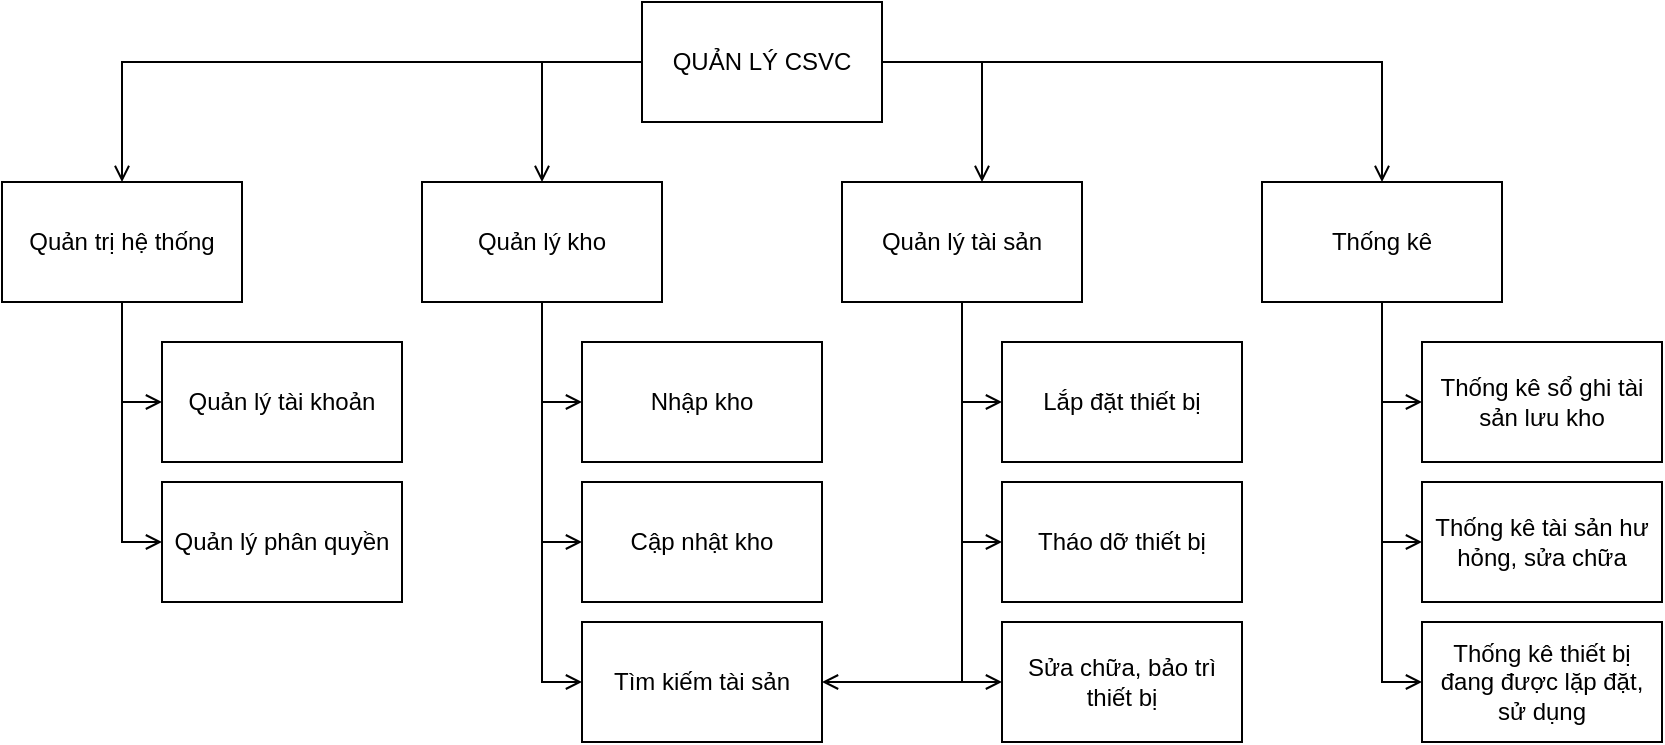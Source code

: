 <mxfile version="14.1.9" type="github">
  <diagram id="1wSriRHE-ukQh-D_EL9k" name="Page-1">
    <mxGraphModel dx="1422" dy="762" grid="0" gridSize="10" guides="1" tooltips="1" connect="1" arrows="1" fold="1" page="1" pageScale="1" pageWidth="827" pageHeight="1169" math="0" shadow="0">
      <root>
        <mxCell id="0" />
        <mxCell id="1" parent="0" />
        <mxCell id="bJtenbf6-cepACmx3CRG-18" style="edgeStyle=orthogonalEdgeStyle;rounded=0;orthogonalLoop=1;jettySize=auto;html=1;entryX=0.5;entryY=0;entryDx=0;entryDy=0;endArrow=open;endFill=0;" parent="1" source="bJtenbf6-cepACmx3CRG-1" target="bJtenbf6-cepACmx3CRG-2" edge="1">
          <mxGeometry relative="1" as="geometry">
            <Array as="points">
              <mxPoint x="70" y="70" />
            </Array>
          </mxGeometry>
        </mxCell>
        <mxCell id="zVlX9q5mRycBhv5M6F6q-1" style="edgeStyle=orthogonalEdgeStyle;rounded=0;orthogonalLoop=1;jettySize=auto;html=1;endArrow=open;endFill=0;" parent="1" source="bJtenbf6-cepACmx3CRG-1" target="bJtenbf6-cepACmx3CRG-3" edge="1">
          <mxGeometry relative="1" as="geometry">
            <Array as="points">
              <mxPoint x="280" y="70" />
            </Array>
          </mxGeometry>
        </mxCell>
        <mxCell id="zVlX9q5mRycBhv5M6F6q-6" style="edgeStyle=orthogonalEdgeStyle;rounded=0;orthogonalLoop=1;jettySize=auto;html=1;endArrow=open;endFill=0;" parent="1" source="bJtenbf6-cepACmx3CRG-1" target="bJtenbf6-cepACmx3CRG-4" edge="1">
          <mxGeometry relative="1" as="geometry">
            <Array as="points">
              <mxPoint x="500" y="70" />
            </Array>
          </mxGeometry>
        </mxCell>
        <mxCell id="zVlX9q5mRycBhv5M6F6q-7" style="edgeStyle=orthogonalEdgeStyle;rounded=0;orthogonalLoop=1;jettySize=auto;html=1;endArrow=open;endFill=0;" parent="1" source="bJtenbf6-cepACmx3CRG-1" target="bJtenbf6-cepACmx3CRG-5" edge="1">
          <mxGeometry relative="1" as="geometry" />
        </mxCell>
        <mxCell id="bJtenbf6-cepACmx3CRG-1" value="QUẢN LÝ CSVC" style="rounded=0;whiteSpace=wrap;html=1;" parent="1" vertex="1">
          <mxGeometry x="330" y="40" width="120" height="60" as="geometry" />
        </mxCell>
        <mxCell id="zVlX9q5mRycBhv5M6F6q-10" style="edgeStyle=orthogonalEdgeStyle;rounded=0;orthogonalLoop=1;jettySize=auto;html=1;entryX=0;entryY=0.5;entryDx=0;entryDy=0;endArrow=open;endFill=0;" parent="1" source="bJtenbf6-cepACmx3CRG-4" target="bJtenbf6-cepACmx3CRG-30" edge="1">
          <mxGeometry relative="1" as="geometry" />
        </mxCell>
        <mxCell id="zVlX9q5mRycBhv5M6F6q-11" style="edgeStyle=orthogonalEdgeStyle;rounded=0;orthogonalLoop=1;jettySize=auto;html=1;entryX=0;entryY=0.5;entryDx=0;entryDy=0;endArrow=open;endFill=0;" parent="1" source="bJtenbf6-cepACmx3CRG-4" target="bJtenbf6-cepACmx3CRG-31" edge="1">
          <mxGeometry relative="1" as="geometry" />
        </mxCell>
        <mxCell id="zVlX9q5mRycBhv5M6F6q-12" style="edgeStyle=orthogonalEdgeStyle;rounded=0;orthogonalLoop=1;jettySize=auto;html=1;entryX=0;entryY=0.5;entryDx=0;entryDy=0;endArrow=open;endFill=0;" parent="1" source="bJtenbf6-cepACmx3CRG-4" target="zVlX9q5mRycBhv5M6F6q-8" edge="1">
          <mxGeometry relative="1" as="geometry" />
        </mxCell>
        <mxCell id="VLNTG6p1lDzJNtn6cFUH-1" style="edgeStyle=orthogonalEdgeStyle;rounded=0;orthogonalLoop=1;jettySize=auto;html=1;entryX=1;entryY=0.5;entryDx=0;entryDy=0;endArrow=open;endFill=0;" edge="1" parent="1" source="bJtenbf6-cepACmx3CRG-4" target="bJtenbf6-cepACmx3CRG-25">
          <mxGeometry relative="1" as="geometry">
            <Array as="points">
              <mxPoint x="490" y="380" />
            </Array>
          </mxGeometry>
        </mxCell>
        <mxCell id="bJtenbf6-cepACmx3CRG-4" value="Quản lý tài sản" style="rounded=0;whiteSpace=wrap;html=1;" parent="1" vertex="1">
          <mxGeometry x="430" y="130" width="120" height="60" as="geometry" />
        </mxCell>
        <mxCell id="zVlX9q5mRycBhv5M6F6q-18" style="edgeStyle=orthogonalEdgeStyle;rounded=0;orthogonalLoop=1;jettySize=auto;html=1;entryX=0;entryY=0.5;entryDx=0;entryDy=0;endArrow=open;endFill=0;" parent="1" source="bJtenbf6-cepACmx3CRG-5" target="bJtenbf6-cepACmx3CRG-36" edge="1">
          <mxGeometry relative="1" as="geometry" />
        </mxCell>
        <mxCell id="zVlX9q5mRycBhv5M6F6q-19" style="edgeStyle=orthogonalEdgeStyle;rounded=0;orthogonalLoop=1;jettySize=auto;html=1;entryX=0;entryY=0.5;entryDx=0;entryDy=0;endArrow=open;endFill=0;" parent="1" source="bJtenbf6-cepACmx3CRG-5" target="bJtenbf6-cepACmx3CRG-37" edge="1">
          <mxGeometry relative="1" as="geometry" />
        </mxCell>
        <mxCell id="zVlX9q5mRycBhv5M6F6q-20" style="edgeStyle=orthogonalEdgeStyle;rounded=0;orthogonalLoop=1;jettySize=auto;html=1;entryX=0;entryY=0.5;entryDx=0;entryDy=0;endArrow=open;endFill=0;" parent="1" source="bJtenbf6-cepACmx3CRG-5" target="bJtenbf6-cepACmx3CRG-38" edge="1">
          <mxGeometry relative="1" as="geometry" />
        </mxCell>
        <mxCell id="bJtenbf6-cepACmx3CRG-5" value="Thống kê" style="rounded=0;whiteSpace=wrap;html=1;" parent="1" vertex="1">
          <mxGeometry x="640" y="130" width="120" height="60" as="geometry" />
        </mxCell>
        <mxCell id="zVlX9q5mRycBhv5M6F6q-3" style="edgeStyle=orthogonalEdgeStyle;rounded=0;orthogonalLoop=1;jettySize=auto;html=1;endArrow=open;endFill=0;entryX=0;entryY=0.5;entryDx=0;entryDy=0;" parent="1" source="bJtenbf6-cepACmx3CRG-2" target="bJtenbf6-cepACmx3CRG-19" edge="1">
          <mxGeometry relative="1" as="geometry" />
        </mxCell>
        <mxCell id="zVlX9q5mRycBhv5M6F6q-15" style="edgeStyle=orthogonalEdgeStyle;rounded=0;orthogonalLoop=1;jettySize=auto;html=1;entryX=0;entryY=0.5;entryDx=0;entryDy=0;endArrow=open;endFill=0;" parent="1" source="bJtenbf6-cepACmx3CRG-2" target="zVlX9q5mRycBhv5M6F6q-14" edge="1">
          <mxGeometry relative="1" as="geometry" />
        </mxCell>
        <mxCell id="bJtenbf6-cepACmx3CRG-2" value="Quản trị hệ thống" style="rounded=0;whiteSpace=wrap;html=1;" parent="1" vertex="1">
          <mxGeometry x="10" y="130" width="120" height="60" as="geometry" />
        </mxCell>
        <mxCell id="bJtenbf6-cepACmx3CRG-26" style="edgeStyle=orthogonalEdgeStyle;rounded=0;orthogonalLoop=1;jettySize=auto;html=1;endArrow=open;endFill=0;entryX=0;entryY=0.5;entryDx=0;entryDy=0;" parent="1" source="bJtenbf6-cepACmx3CRG-3" target="bJtenbf6-cepACmx3CRG-23" edge="1">
          <mxGeometry relative="1" as="geometry">
            <Array as="points">
              <mxPoint x="280" y="240" />
            </Array>
          </mxGeometry>
        </mxCell>
        <mxCell id="bJtenbf6-cepACmx3CRG-29" style="edgeStyle=orthogonalEdgeStyle;rounded=0;orthogonalLoop=1;jettySize=auto;html=1;endArrow=open;endFill=0;entryX=0;entryY=0.5;entryDx=0;entryDy=0;" parent="1" source="bJtenbf6-cepACmx3CRG-3" target="bJtenbf6-cepACmx3CRG-25" edge="1">
          <mxGeometry relative="1" as="geometry">
            <mxPoint x="280" y="400" as="targetPoint" />
          </mxGeometry>
        </mxCell>
        <mxCell id="zVlX9q5mRycBhv5M6F6q-2" style="edgeStyle=orthogonalEdgeStyle;rounded=0;orthogonalLoop=1;jettySize=auto;html=1;endArrow=open;endFill=0;" parent="1" source="bJtenbf6-cepACmx3CRG-3" target="bJtenbf6-cepACmx3CRG-24" edge="1">
          <mxGeometry relative="1" as="geometry">
            <Array as="points">
              <mxPoint x="280" y="310" />
            </Array>
          </mxGeometry>
        </mxCell>
        <mxCell id="bJtenbf6-cepACmx3CRG-3" value="Quản lý kho" style="rounded=0;whiteSpace=wrap;html=1;" parent="1" vertex="1">
          <mxGeometry x="220" y="130" width="120" height="60" as="geometry" />
        </mxCell>
        <mxCell id="bJtenbf6-cepACmx3CRG-19" value="Quản lý tài khoản" style="rounded=0;whiteSpace=wrap;html=1;" parent="1" vertex="1">
          <mxGeometry x="90" y="210" width="120" height="60" as="geometry" />
        </mxCell>
        <mxCell id="bJtenbf6-cepACmx3CRG-23" value="Nhập kho" style="rounded=0;whiteSpace=wrap;html=1;" parent="1" vertex="1">
          <mxGeometry x="300" y="210" width="120" height="60" as="geometry" />
        </mxCell>
        <mxCell id="bJtenbf6-cepACmx3CRG-24" value="Cập nhật kho" style="rounded=0;whiteSpace=wrap;html=1;" parent="1" vertex="1">
          <mxGeometry x="300" y="280" width="120" height="60" as="geometry" />
        </mxCell>
        <mxCell id="bJtenbf6-cepACmx3CRG-25" value="Tìm kiếm tài sản" style="rounded=0;whiteSpace=wrap;html=1;" parent="1" vertex="1">
          <mxGeometry x="300" y="350" width="120" height="60" as="geometry" />
        </mxCell>
        <mxCell id="bJtenbf6-cepACmx3CRG-30" value="Lắp đặt thiết bị" style="rounded=0;whiteSpace=wrap;html=1;" parent="1" vertex="1">
          <mxGeometry x="510" y="210" width="120" height="60" as="geometry" />
        </mxCell>
        <mxCell id="bJtenbf6-cepACmx3CRG-31" value="Tháo dỡ thiết bị" style="rounded=0;whiteSpace=wrap;html=1;" parent="1" vertex="1">
          <mxGeometry x="510" y="280" width="120" height="60" as="geometry" />
        </mxCell>
        <mxCell id="bJtenbf6-cepACmx3CRG-36" value="Thống kê sổ ghi tài sản lưu kho" style="rounded=0;whiteSpace=wrap;html=1;" parent="1" vertex="1">
          <mxGeometry x="720" y="210" width="120" height="60" as="geometry" />
        </mxCell>
        <mxCell id="bJtenbf6-cepACmx3CRG-37" value="Thống kê tài sản hư hỏng, sửa chữa" style="rounded=0;whiteSpace=wrap;html=1;" parent="1" vertex="1">
          <mxGeometry x="720" y="280" width="120" height="60" as="geometry" />
        </mxCell>
        <mxCell id="bJtenbf6-cepACmx3CRG-38" value="Thống kê thiết bị đang được lặp đặt, sử dụng" style="rounded=0;whiteSpace=wrap;html=1;" parent="1" vertex="1">
          <mxGeometry x="720" y="350" width="120" height="60" as="geometry" />
        </mxCell>
        <mxCell id="zVlX9q5mRycBhv5M6F6q-8" value="Sửa chữa, bảo trì thiết bị" style="rounded=0;whiteSpace=wrap;html=1;" parent="1" vertex="1">
          <mxGeometry x="510" y="350" width="120" height="60" as="geometry" />
        </mxCell>
        <mxCell id="zVlX9q5mRycBhv5M6F6q-14" value="Quản lý phân quyền" style="rounded=0;whiteSpace=wrap;html=1;" parent="1" vertex="1">
          <mxGeometry x="90" y="280" width="120" height="60" as="geometry" />
        </mxCell>
      </root>
    </mxGraphModel>
  </diagram>
</mxfile>
